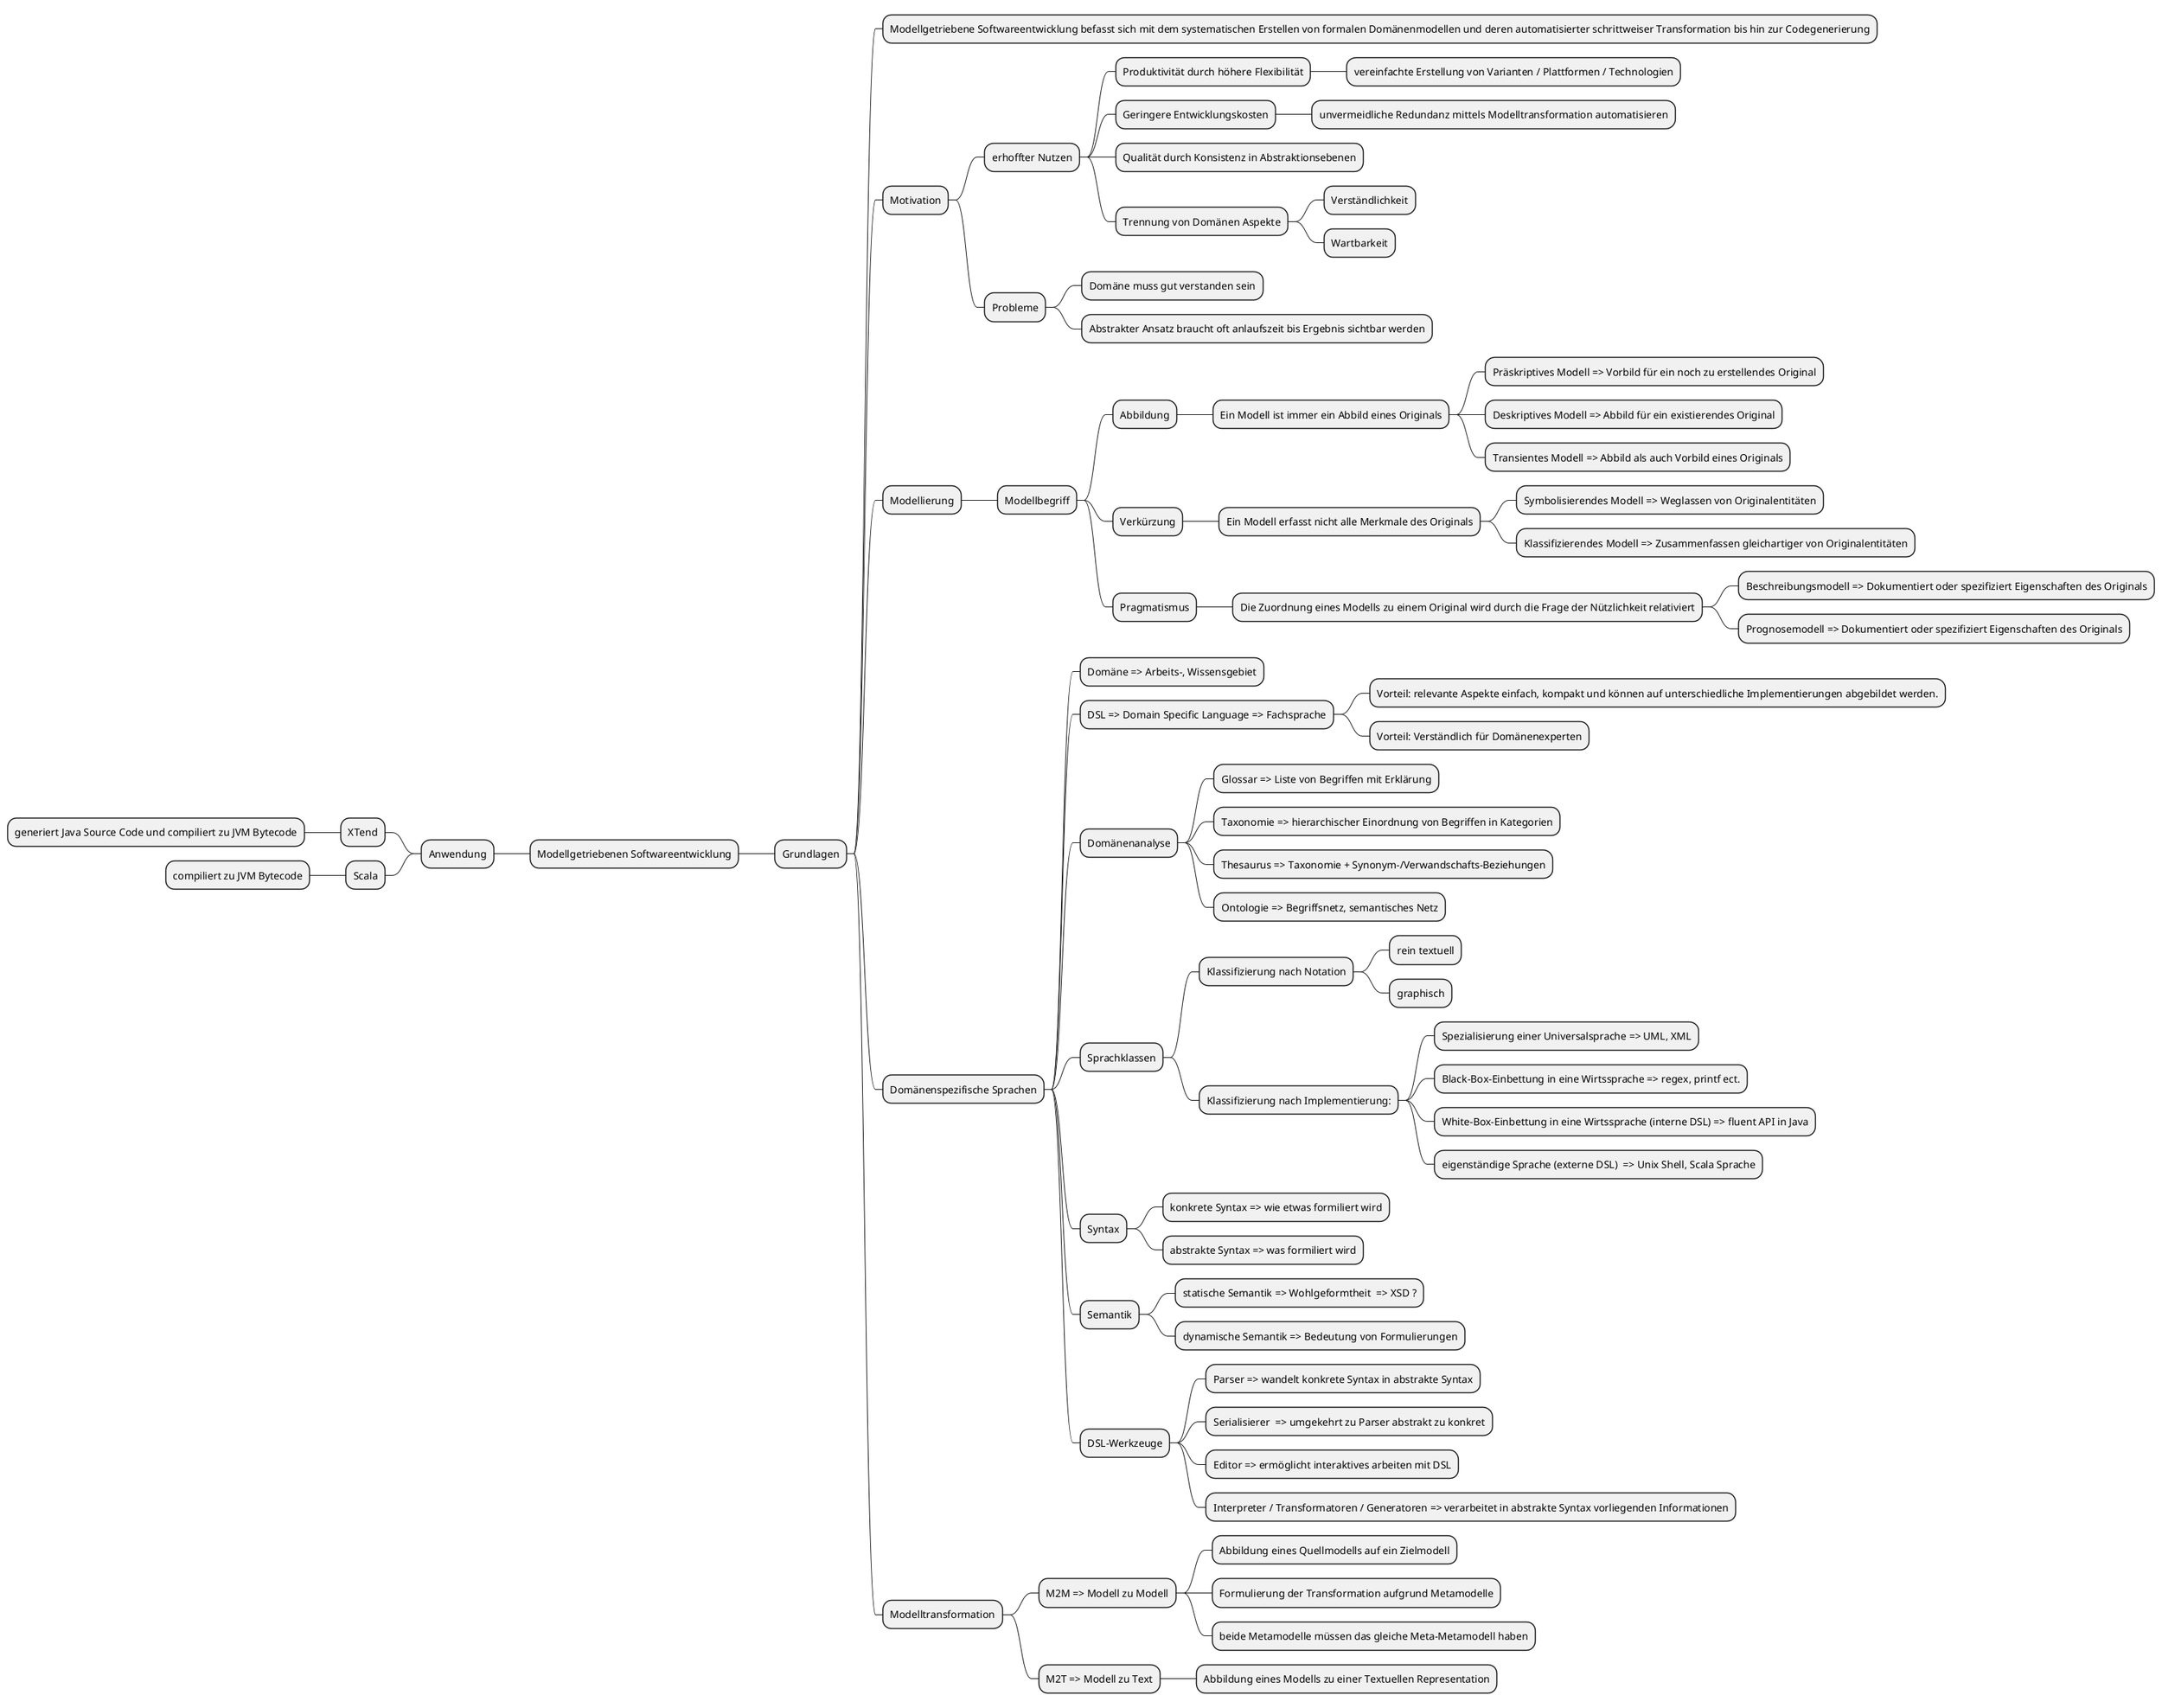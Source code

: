 @startmindmap
* Modellgetriebenen Softwareentwicklung

** Grundlagen
*** Modellgetriebene Softwareentwicklung befasst sich mit dem systematischen Erstellen von formalen Domänenmodellen und deren automatisierter schrittweiser Transformation bis hin zur Codegenerierung

*** Motivation
**** erhoffter Nutzen
***** Produktivität durch höhere Flexibilität
****** vereinfachte Erstellung von Varianten / Plattformen / Technologien
***** Geringere Entwicklungskosten
****** unvermeidliche Redundanz mittels Modelltransformation automatisieren
***** Qualität durch Konsistenz in Abstraktionsebenen
***** Trennung von Domänen Aspekte
****** Verständlichkeit
****** Wartbarkeit
**** Probleme
***** Domäne muss gut verstanden sein
***** Abstrakter Ansatz braucht oft anlaufszeit bis Ergebnis sichtbar werden

*** Modellierung
**** Modellbegriff
***** Abbildung
****** Ein Modell ist immer ein Abbild eines Originals
******* Präskriptives Modell => Vorbild für ein noch zu erstellendes Original
******* Deskriptives Modell => Abbild für ein existierendes Original
******* Transientes Modell => Abbild als auch Vorbild eines Originals
***** Verkürzung
****** Ein Modell erfasst nicht alle Merkmale des Originals
******* Symbolisierendes Modell => Weglassen von Originalentitäten
******* Klassifizierendes Modell => Zusammenfassen gleichartiger von Originalentitäten
***** Pragmatismus
****** Die Zuordnung eines Modells zu einem Original wird durch die Frage der Nützlichkeit relativiert
******* Beschreibungsmodell => Dokumentiert oder spezifiziert Eigenschaften des Originals
******* Prognosemodell => Dokumentiert oder spezifiziert Eigenschaften des Originals

*** Domänenspezifische Sprachen
**** Domäne => Arbeits-, Wissensgebiet
**** DSL => Domain Specific Language => Fachsprache
***** Vorteil: relevante Aspekte einfach, kompakt und können auf unterschiedliche Implementierungen abgebildet werden.
***** Vorteil: Verständlich für Domänenexperten
**** Domänenanalyse
***** Glossar => Liste von Begriffen mit Erklärung
***** Taxonomie => hierarchischer Einordnung von Begriffen in Kategorien
***** Thesaurus => Taxonomie + Synonym-/Verwandschafts-Beziehungen
***** Ontologie => Begriffsnetz, semantisches Netz
**** Sprachklassen
***** Klassifizierung nach Notation
****** rein textuell
****** graphisch
***** Klassifizierung nach Implementierung:
****** Spezialisierung einer Universalsprache => UML, XML
****** Black-Box-Einbettung in eine Wirtssprache => regex, printf ect.
****** White-Box-Einbettung in eine Wirtssprache (interne DSL) => fluent API in Java
****** eigenständige Sprache (externe DSL)  => Unix Shell, Scala Sprache
**** Syntax
***** konkrete Syntax => wie etwas formiliert wird
***** abstrakte Syntax => was formiliert wird
**** Semantik
***** statische Semantik => Wohlgeformtheit  => XSD ?
***** dynamische Semantik => Bedeutung von Formulierungen
**** DSL-Werkzeuge
***** Parser => wandelt konkrete Syntax in abstrakte Syntax
***** Serialisierer  => umgekehrt zu Parser abstrakt zu konkret
***** Editor => ermöglicht interaktives arbeiten mit DSL
***** Interpreter / Transformatoren / Generatoren => verarbeitet in abstrakte Syntax vorliegenden Informationen

*** Modelltransformation
**** M2M => Modell zu Modell
***** Abbildung eines Quellmodells auf ein Zielmodell
***** Formulierung der Transformation aufgrund Metamodelle
***** beide Metamodelle müssen das gleiche Meta-Metamodell haben
**** M2T => Modell zu Text
***** Abbildung eines Modells zu einer Textuellen Representation


left side

** Anwendung
*** XTend
**** generiert Java Source Code und compiliert zu JVM Bytecode
*** Scala
**** compiliert zu JVM Bytecode





@endmindmap